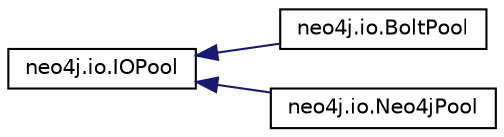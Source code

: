 digraph "Graphical Class Hierarchy"
{
 // LATEX_PDF_SIZE
  edge [fontname="Helvetica",fontsize="10",labelfontname="Helvetica",labelfontsize="10"];
  node [fontname="Helvetica",fontsize="10",shape=record];
  rankdir="LR";
  Node0 [label="neo4j.io.IOPool",height=0.2,width=0.4,color="black", fillcolor="white", style="filled",URL="$classneo4j_1_1io_1_1_i_o_pool.html",tooltip=" "];
  Node0 -> Node1 [dir="back",color="midnightblue",fontsize="10",style="solid",fontname="Helvetica"];
  Node1 [label="neo4j.io.BoltPool",height=0.2,width=0.4,color="black", fillcolor="white", style="filled",URL="$classneo4j_1_1io_1_1_bolt_pool.html",tooltip=" "];
  Node0 -> Node2 [dir="back",color="midnightblue",fontsize="10",style="solid",fontname="Helvetica"];
  Node2 [label="neo4j.io.Neo4jPool",height=0.2,width=0.4,color="black", fillcolor="white", style="filled",URL="$classneo4j_1_1io_1_1_neo4j_pool.html",tooltip=" "];
}
